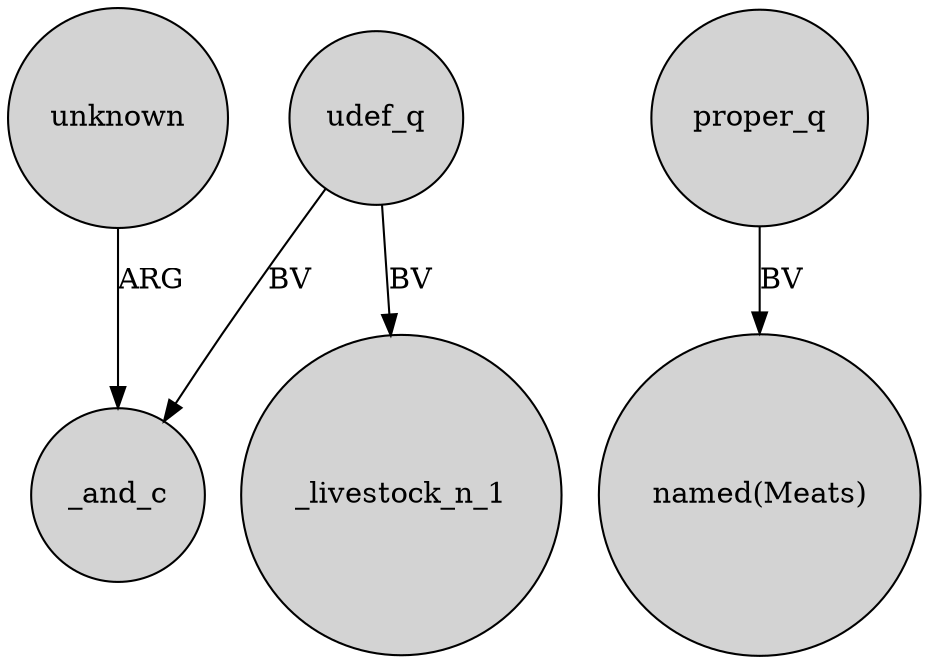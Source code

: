 digraph {
	node [shape=circle style=filled]
	unknown -> _and_c [label=ARG]
	udef_q -> _and_c [label=BV]
	proper_q -> "named(Meats)" [label=BV]
	udef_q -> _livestock_n_1 [label=BV]
}
